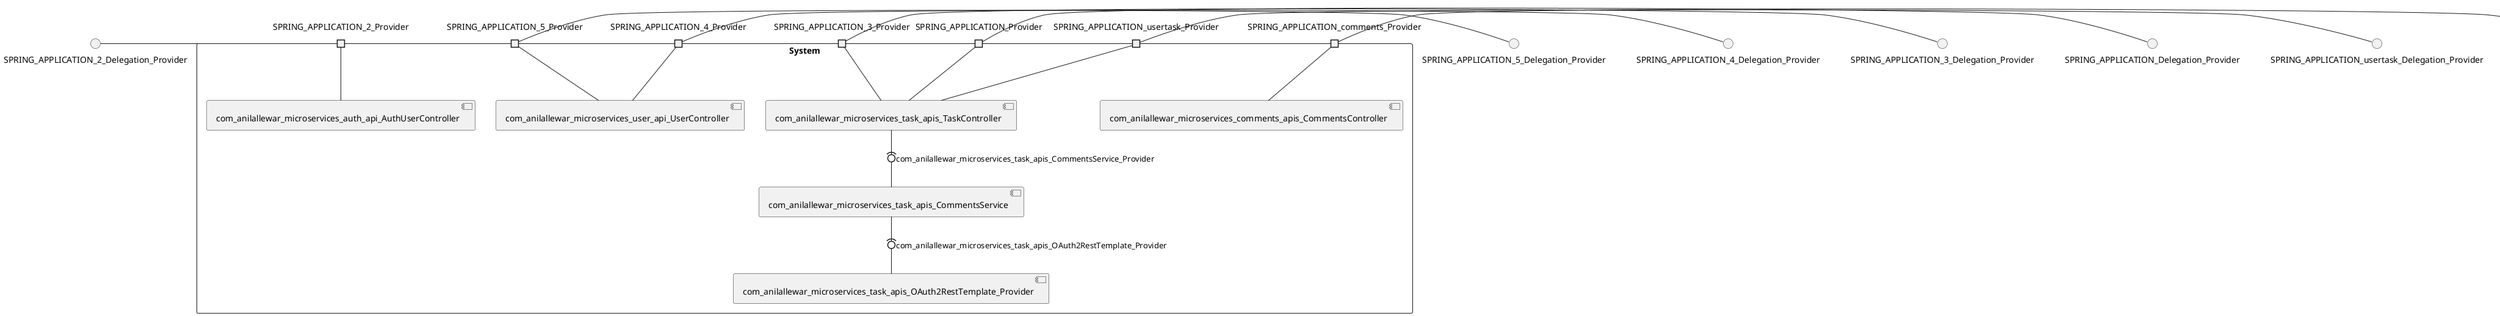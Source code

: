 @startuml
skinparam fixCircleLabelOverlapping true
skinparam componentStyle uml2
() SPRING_APPLICATION_2_Delegation_Provider
() SPRING_APPLICATION_3_Delegation_Provider
() SPRING_APPLICATION_4_Delegation_Provider
() SPRING_APPLICATION_5_Delegation_Provider
() SPRING_APPLICATION_Delegation_Provider
() SPRING_APPLICATION_comments_Delegation_Provider
() SPRING_APPLICATION_usertask_Delegation_Provider
rectangle System {
[com_anilallewar_microservices_auth_api_AuthUserController] [[anilallewar-microservices-basics-spring-boot.repository#_lcFscxGXEe-fdIV9tTyKSA]]
[com_anilallewar_microservices_comments_apis_CommentsController] [[anilallewar-microservices-basics-spring-boot.repository#_lcFscxGXEe-fdIV9tTyKSA]]
[com_anilallewar_microservices_task_apis_CommentsService] [[anilallewar-microservices-basics-spring-boot.repository#_lcFscxGXEe-fdIV9tTyKSA]]
[com_anilallewar_microservices_task_apis_OAuth2RestTemplate_Provider] [[anilallewar-microservices-basics-spring-boot.repository#_lcFscxGXEe-fdIV9tTyKSA]]
[com_anilallewar_microservices_task_apis_TaskController] [[anilallewar-microservices-basics-spring-boot.repository#_lcFscxGXEe-fdIV9tTyKSA]]
[com_anilallewar_microservices_user_api_UserController] [[anilallewar-microservices-basics-spring-boot.repository#_lcFscxGXEe-fdIV9tTyKSA]]
port SPRING_APPLICATION_2_Provider
SPRING_APPLICATION_2_Delegation_Provider - SPRING_APPLICATION_2_Provider
SPRING_APPLICATION_2_Provider - [com_anilallewar_microservices_auth_api_AuthUserController]
port SPRING_APPLICATION_3_Provider
SPRING_APPLICATION_3_Delegation_Provider - SPRING_APPLICATION_3_Provider
SPRING_APPLICATION_3_Provider - [com_anilallewar_microservices_task_apis_TaskController]
port SPRING_APPLICATION_4_Provider
SPRING_APPLICATION_4_Delegation_Provider - SPRING_APPLICATION_4_Provider
SPRING_APPLICATION_4_Provider - [com_anilallewar_microservices_user_api_UserController]
port SPRING_APPLICATION_5_Provider
SPRING_APPLICATION_5_Delegation_Provider - SPRING_APPLICATION_5_Provider
SPRING_APPLICATION_5_Provider - [com_anilallewar_microservices_user_api_UserController]
port SPRING_APPLICATION_Provider
SPRING_APPLICATION_Delegation_Provider - SPRING_APPLICATION_Provider
SPRING_APPLICATION_Provider - [com_anilallewar_microservices_task_apis_TaskController]
port SPRING_APPLICATION_comments_Provider
SPRING_APPLICATION_comments_Delegation_Provider - SPRING_APPLICATION_comments_Provider
SPRING_APPLICATION_comments_Provider - [com_anilallewar_microservices_comments_apis_CommentsController]
port SPRING_APPLICATION_usertask_Provider
SPRING_APPLICATION_usertask_Delegation_Provider - SPRING_APPLICATION_usertask_Provider
SPRING_APPLICATION_usertask_Provider - [com_anilallewar_microservices_task_apis_TaskController]
[com_anilallewar_microservices_task_apis_TaskController] -(0- [com_anilallewar_microservices_task_apis_CommentsService] : com_anilallewar_microservices_task_apis_CommentsService_Provider
[com_anilallewar_microservices_task_apis_CommentsService] -(0- [com_anilallewar_microservices_task_apis_OAuth2RestTemplate_Provider] : com_anilallewar_microservices_task_apis_OAuth2RestTemplate_Provider
}

@enduml
